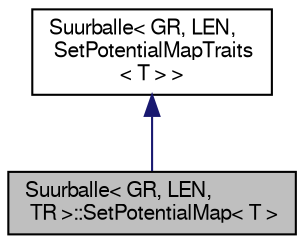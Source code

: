 digraph "Suurballe&lt; GR, LEN, TR &gt;::SetPotentialMap&lt; T &gt;"
{
 // LATEX_PDF_SIZE
  edge [fontname="FreeSans",fontsize="10",labelfontname="FreeSans",labelfontsize="10"];
  node [fontname="FreeSans",fontsize="10",shape=record];
  Node0 [label="Suurballe\< GR, LEN,\l TR \>::SetPotentialMap\< T \>",height=0.2,width=0.4,color="black", fillcolor="grey75", style="filled", fontcolor="black",tooltip="Named parameter for setting PotentialMap type."];
  Node1 -> Node0 [dir="back",color="midnightblue",fontsize="10",style="solid",fontname="FreeSans"];
  Node1 [label="Suurballe\< GR, LEN,\l SetPotentialMapTraits\l\< T \> \>",height=0.2,width=0.4,color="black", fillcolor="white", style="filled",URL="$a04021.html",tooltip=" "];
}
